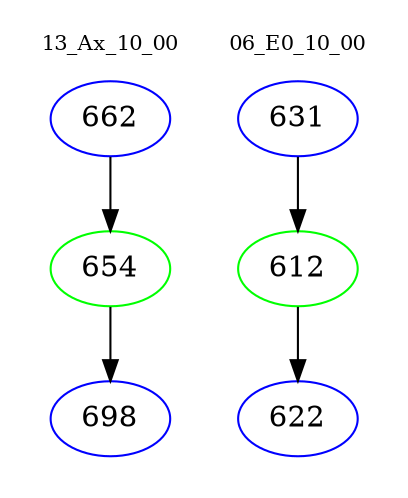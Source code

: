 digraph{
subgraph cluster_0 {
color = white
label = "13_Ax_10_00";
fontsize=10;
T0_662 [label="662", color="blue"]
T0_662 -> T0_654 [color="black"]
T0_654 [label="654", color="green"]
T0_654 -> T0_698 [color="black"]
T0_698 [label="698", color="blue"]
}
subgraph cluster_1 {
color = white
label = "06_E0_10_00";
fontsize=10;
T1_631 [label="631", color="blue"]
T1_631 -> T1_612 [color="black"]
T1_612 [label="612", color="green"]
T1_612 -> T1_622 [color="black"]
T1_622 [label="622", color="blue"]
}
}

